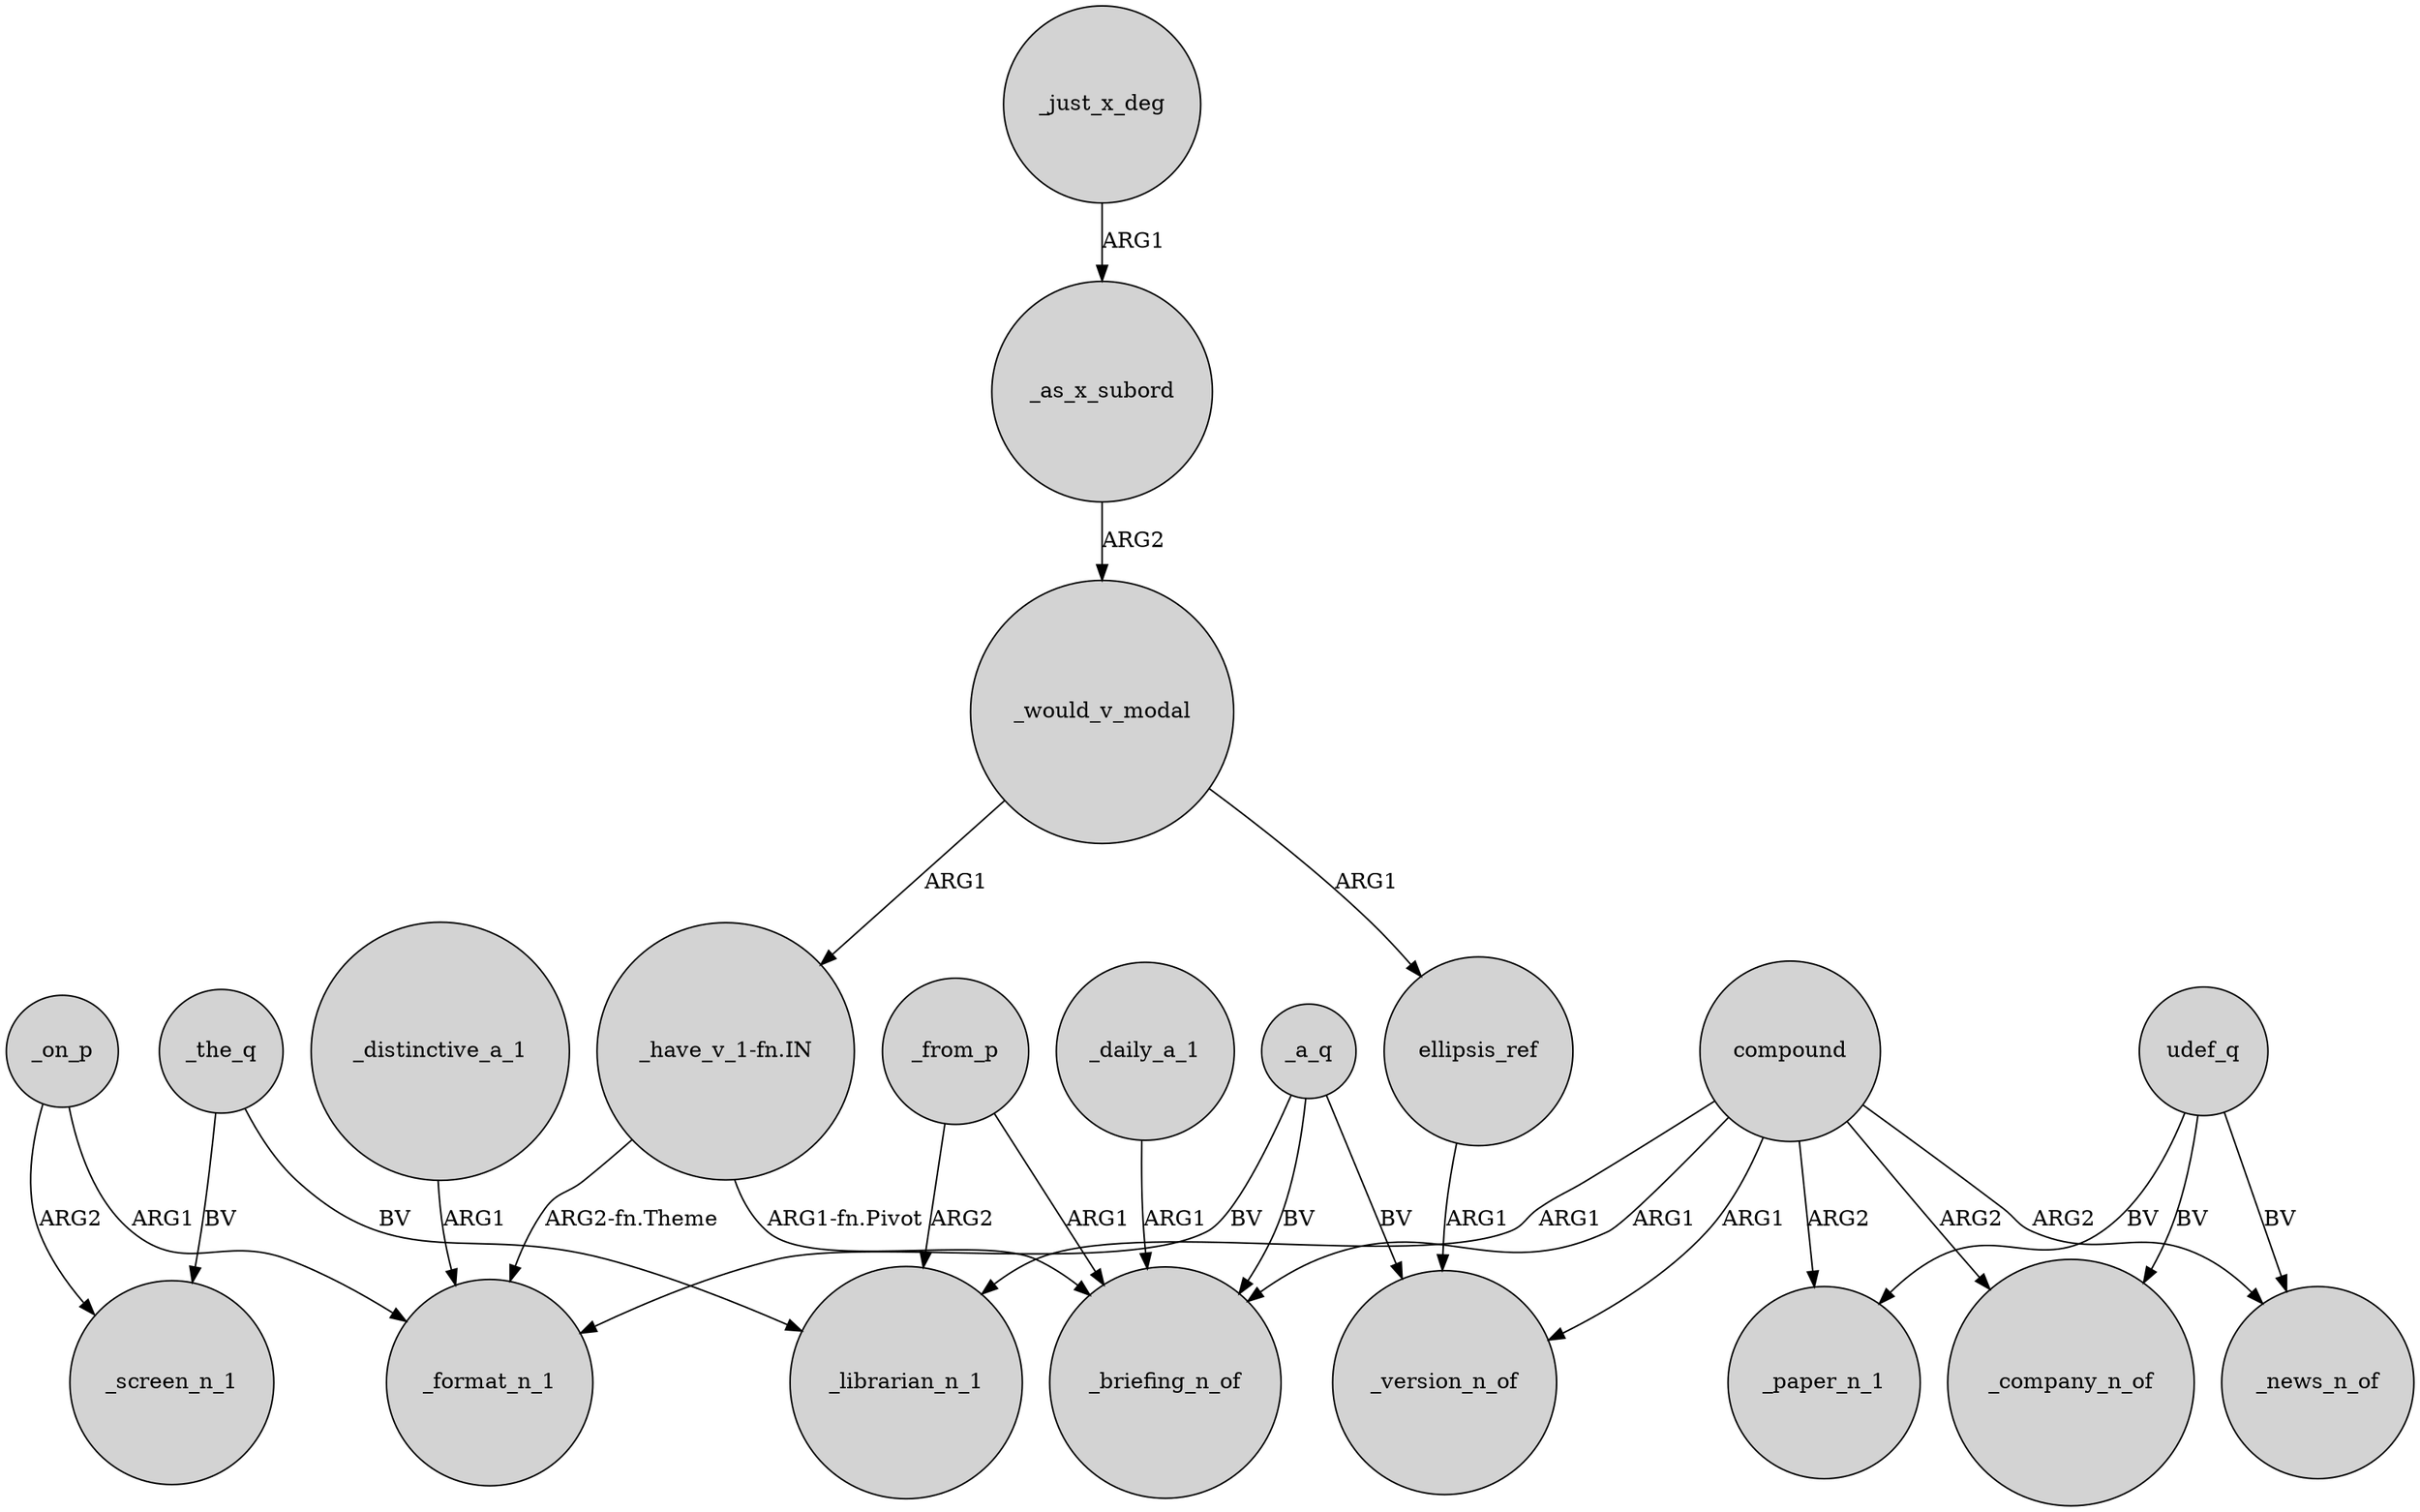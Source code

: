 digraph {
	node [shape=circle style=filled]
	_just_x_deg -> _as_x_subord [label=ARG1]
	_as_x_subord -> _would_v_modal [label=ARG2]
	"_have_v_1-fn.IN" -> _format_n_1 [label="ARG2-fn.Theme"]
	_distinctive_a_1 -> _format_n_1 [label=ARG1]
	_the_q -> _librarian_n_1 [label=BV]
	compound -> _company_n_of [label=ARG2]
	_on_p -> _format_n_1 [label=ARG1]
	compound -> _briefing_n_of [label=ARG1]
	"_have_v_1-fn.IN" -> _briefing_n_of [label="ARG1-fn.Pivot"]
	compound -> _version_n_of [label=ARG1]
	compound -> _librarian_n_1 [label=ARG1]
	_a_q -> _briefing_n_of [label=BV]
	_from_p -> _librarian_n_1 [label=ARG2]
	_a_q -> _version_n_of [label=BV]
	_a_q -> _format_n_1 [label=BV]
	compound -> _news_n_of [label=ARG2]
	compound -> _paper_n_1 [label=ARG2]
	_would_v_modal -> "_have_v_1-fn.IN" [label=ARG1]
	_would_v_modal -> ellipsis_ref [label=ARG1]
	_daily_a_1 -> _briefing_n_of [label=ARG1]
	udef_q -> _paper_n_1 [label=BV]
	_the_q -> _screen_n_1 [label=BV]
	ellipsis_ref -> _version_n_of [label=ARG1]
	udef_q -> _news_n_of [label=BV]
	udef_q -> _company_n_of [label=BV]
	_on_p -> _screen_n_1 [label=ARG2]
	_from_p -> _briefing_n_of [label=ARG1]
}
